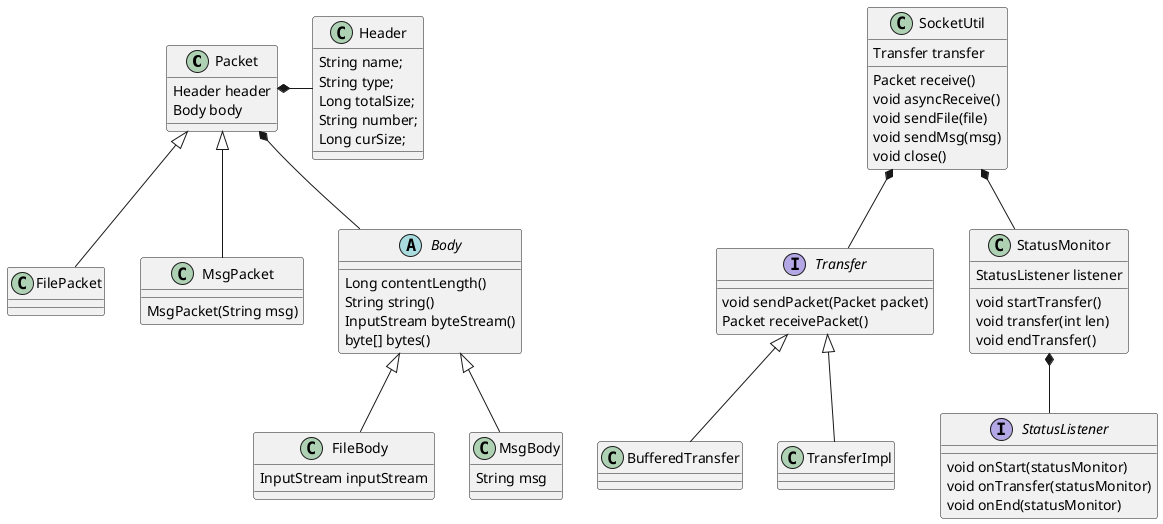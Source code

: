 @startuml



class Packet{
    Header header
    Body body
}
class FilePacket{

}
class MsgPacket{
    MsgPacket(String msg)
}
Packet <|-- FilePacket
Packet <|-- MsgPacket

class Header{
    String name;
    String type;
    Long totalSize;
    String number;
    Long curSize;
}

abstract class Body{
    Long contentLength()
    String string()
    InputStream byteStream()
    byte[] bytes()
}
class FileBody{
    InputStream inputStream
}
class MsgBody{
    String msg
}
Body <|-- FileBody
Body <|-- MsgBody
Packet *-- Body
Packet *- Header

interface Transfer{
    void sendPacket(Packet packet)
    Packet receivePacket()
}
class BufferedTransfer{

}
class TransferImpl
Transfer <|-- BufferedTransfer
Transfer <|-- TransferImpl

class SocketUtil{
     Transfer transfer

    Packet receive()
    void asyncReceive()
    void sendFile(file)
    void sendMsg(msg)
    void close()
}


class StatusMonitor{
    StatusListener listener
    void startTransfer()
    void transfer(int len)
    void endTransfer()
}
interface StatusListener{
    void onStart(statusMonitor)
    void onTransfer(statusMonitor)
    void onEnd(statusMonitor)
}
StatusMonitor *-- StatusListener
SocketUtil *-- Transfer
SocketUtil *-- StatusMonitor

@enduml
